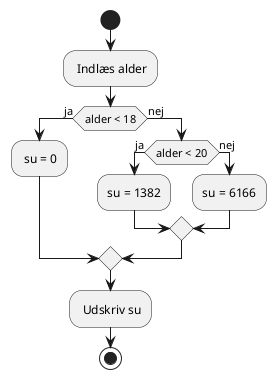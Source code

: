 @startuml
start
scale max 1000 height
: Indlæs alder;
if (alder < 18) then (ja)
    : su = 0;
else (nej)
    if (alder < 20) then (ja)
        :su = 1382;
    else (nej)
        :su = 6166;
    endif
endif
: Udskriv su;
stop 
@enduml